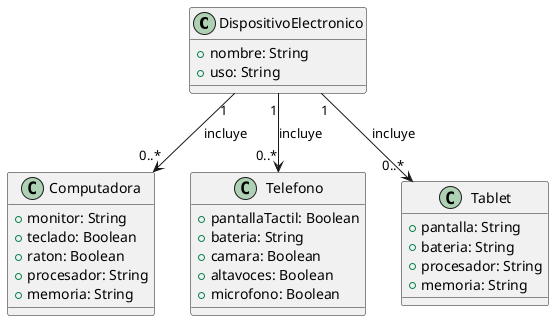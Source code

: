 @startuml ejercicio_3

class DispositivoElectronico {
    +nombre: String
    +uso: String
}

class Computadora {
    +monitor: String
    +teclado: Boolean
    +raton: Boolean
    +procesador: String
    +memoria: String
}

class Telefono {
    +pantallaTactil: Boolean
    +bateria: String
    +camara: Boolean
    +altavoces: Boolean
    +microfono: Boolean
}

class Tablet {
    +pantalla: String
    +bateria: String
    +procesador: String
    +memoria: String
}

DispositivoElectronico "1" --> "0..*" Computadora : incluye
DispositivoElectronico "1" --> "0..*" Telefono : incluye
DispositivoElectronico "1" --> "0..*" Tablet : incluye
@enduml
